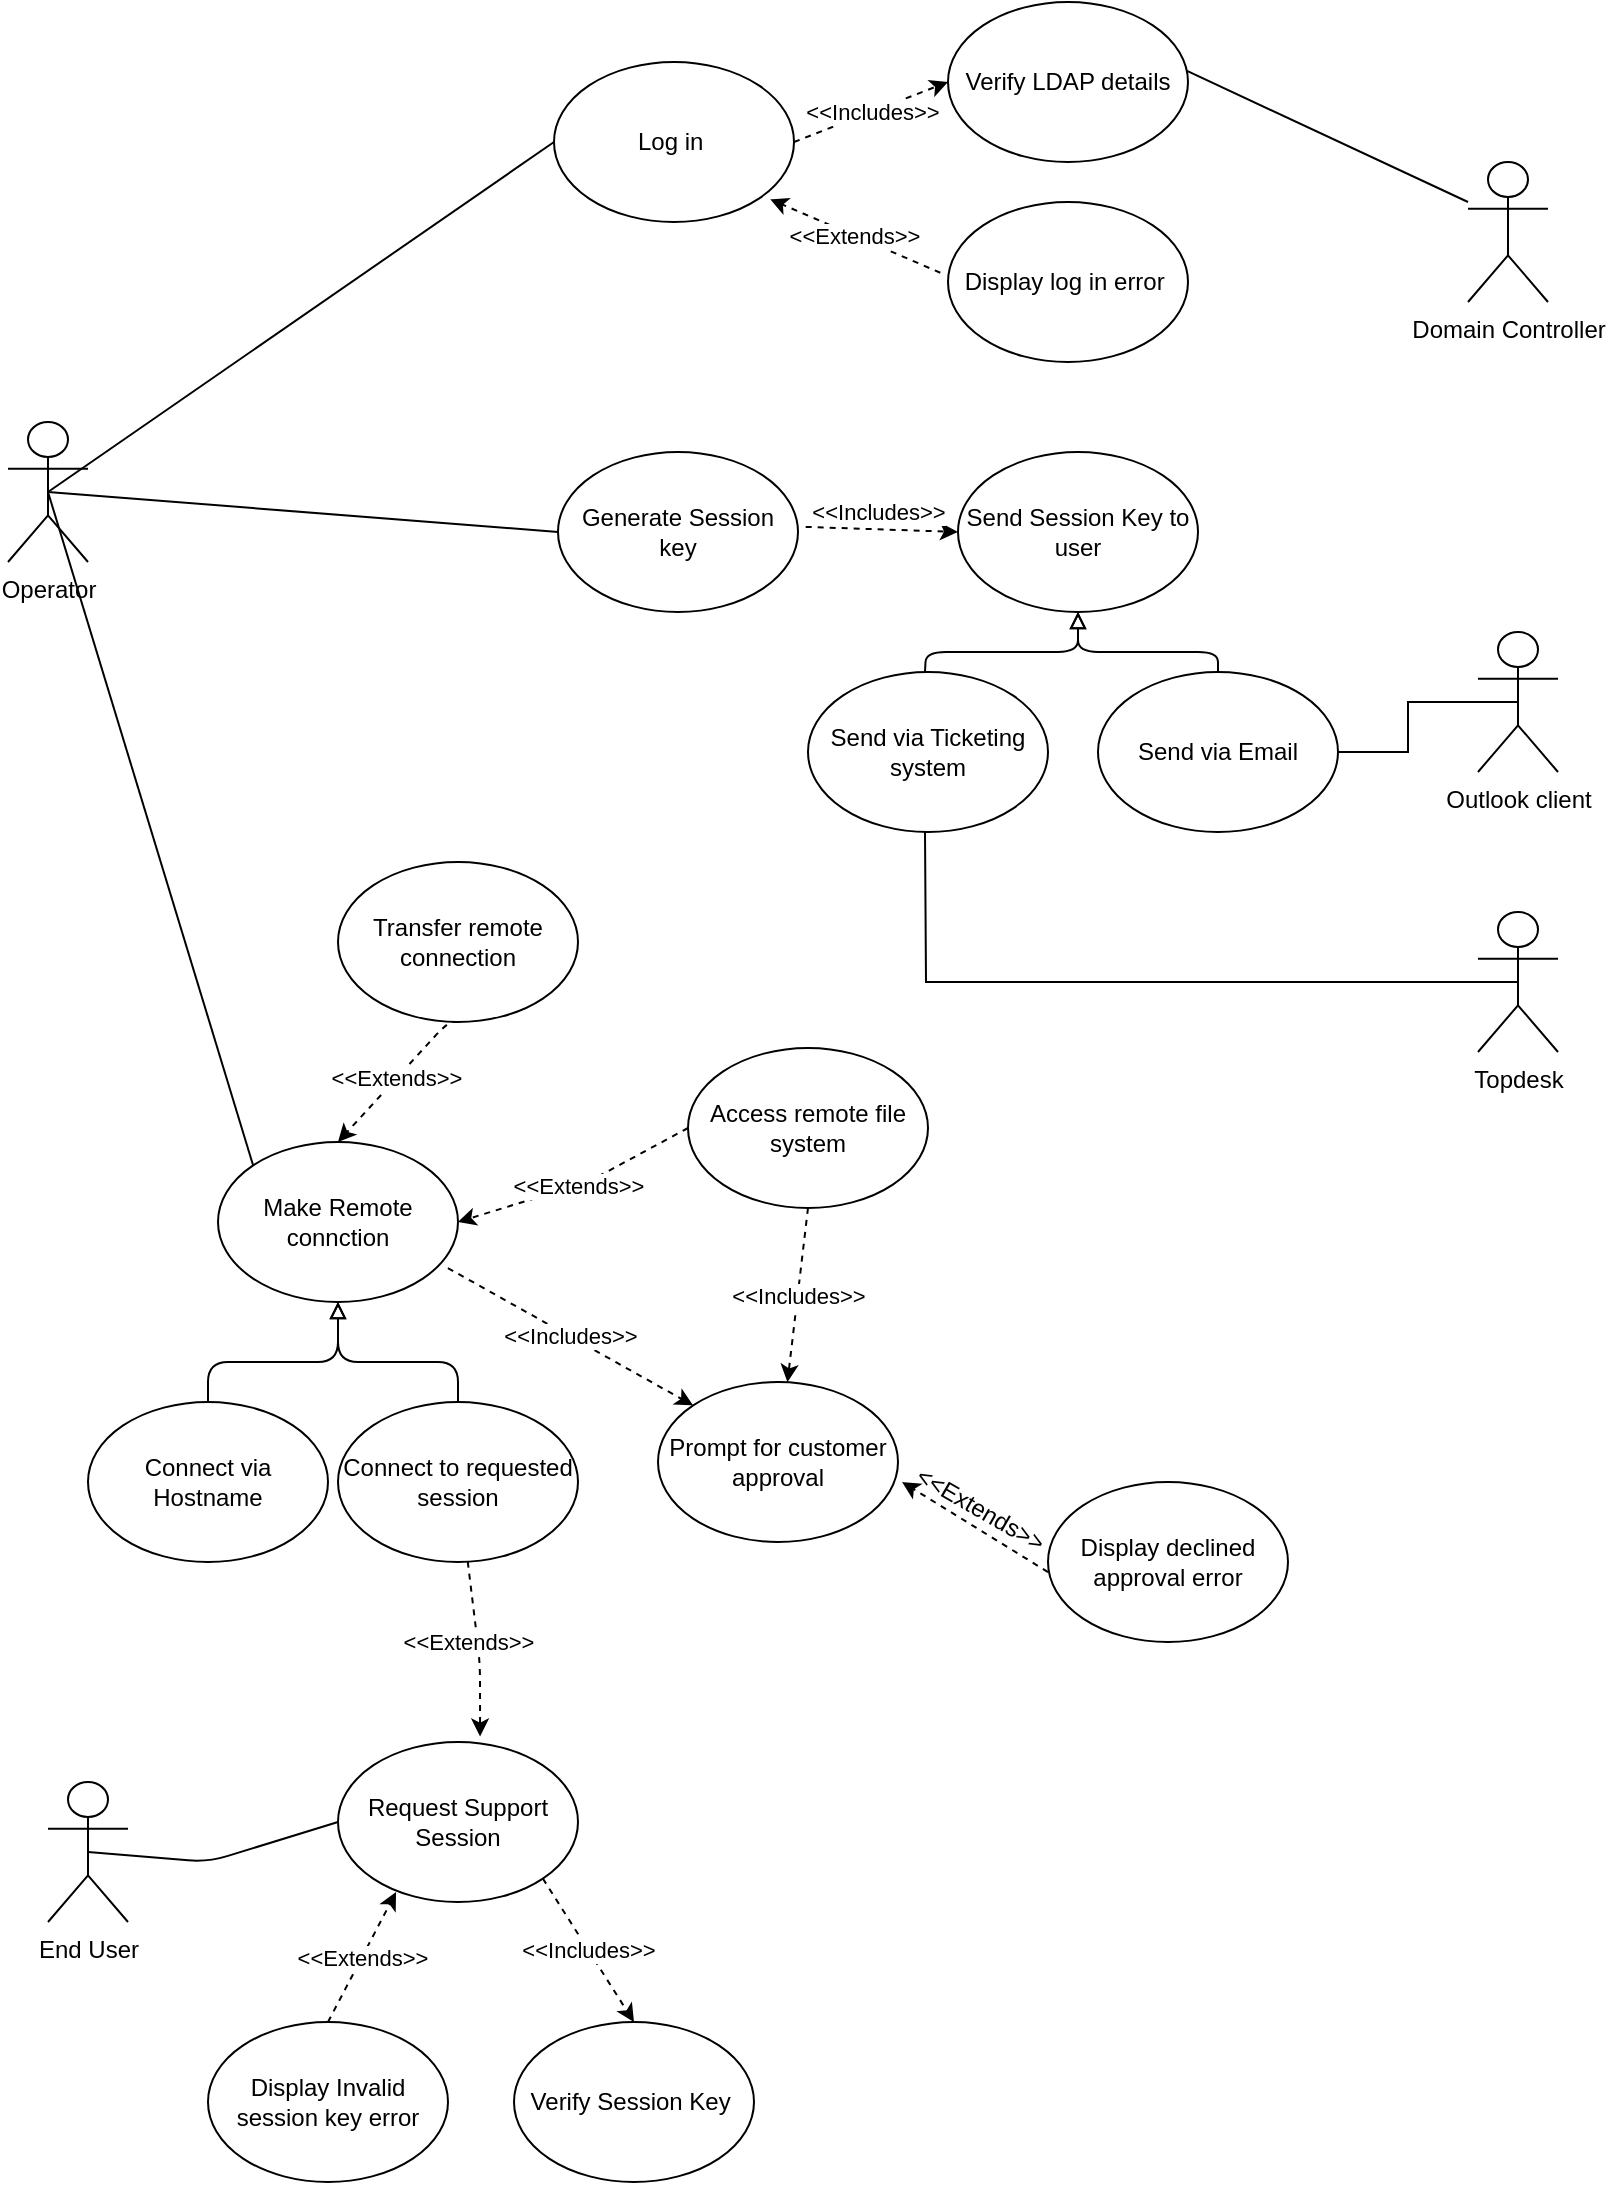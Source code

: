 <mxfile version="12.2.6" type="github" pages="1"><diagram id="7YM1VQAHrhUaZr28ooBR" name="Page-1"><mxGraphModel dx="983" dy="2269" grid="1" gridSize="10" guides="1" tooltips="1" connect="1" arrows="1" fold="1" page="1" pageScale="1" pageWidth="827" pageHeight="1169" math="0" shadow="0"><root><mxCell id="0"/><mxCell id="1" parent="0"/><mxCell id="QP17qAJzJCDweGxcluYt-1" value="Operator" style="shape=umlActor;verticalLabelPosition=bottom;labelBackgroundColor=#ffffff;verticalAlign=top;html=1;outlineConnect=0;" vertex="1" parent="1"><mxGeometry x="20" y="230" width="40" height="70" as="geometry"/></mxCell><mxCell id="QP17qAJzJCDweGxcluYt-2" value="End User" style="shape=umlActor;verticalLabelPosition=bottom;labelBackgroundColor=#ffffff;verticalAlign=top;html=1;outlineConnect=0;" vertex="1" parent="1"><mxGeometry x="40" y="910" width="40" height="70" as="geometry"/></mxCell><mxCell id="QP17qAJzJCDweGxcluYt-12" value="Generate Session key" style="ellipse;whiteSpace=wrap;html=1;" vertex="1" parent="1"><mxGeometry x="295" y="245" width="120" height="80" as="geometry"/></mxCell><mxCell id="QP17qAJzJCDweGxcluYt-13" value="Domain Controller" style="shape=umlActor;verticalLabelPosition=bottom;labelBackgroundColor=#ffffff;verticalAlign=top;html=1;outlineConnect=0;" vertex="1" parent="1"><mxGeometry x="750" y="100" width="40" height="70" as="geometry"/></mxCell><mxCell id="QP17qAJzJCDweGxcluYt-14" value="Log in&amp;nbsp;" style="ellipse;whiteSpace=wrap;html=1;" vertex="1" parent="1"><mxGeometry x="293" y="50" width="120" height="80" as="geometry"/></mxCell><mxCell id="QP17qAJzJCDweGxcluYt-15" value="Verify LDAP details" style="ellipse;whiteSpace=wrap;html=1;" vertex="1" parent="1"><mxGeometry x="490" y="20" width="120" height="80" as="geometry"/></mxCell><mxCell id="QP17qAJzJCDweGxcluYt-16" value="" style="endArrow=none;html=1;exitX=0.996;exitY=0.431;exitDx=0;exitDy=0;exitPerimeter=0;" edge="1" parent="1" source="QP17qAJzJCDweGxcluYt-15"><mxGeometry width="50" height="50" relative="1" as="geometry"><mxPoint x="700" y="175" as="sourcePoint"/><mxPoint x="750" y="120" as="targetPoint"/></mxGeometry></mxCell><mxCell id="QP17qAJzJCDweGxcluYt-22" value="&amp;lt;&amp;lt;Includes&amp;gt;&amp;gt;" style="endArrow=classic;html=1;entryX=0;entryY=0.5;entryDx=0;entryDy=0;dashed=1;" edge="1" parent="1" target="QP17qAJzJCDweGxcluYt-15"><mxGeometry width="50" height="50" relative="1" as="geometry"><mxPoint x="413" y="90" as="sourcePoint"/><mxPoint x="463" y="40" as="targetPoint"/></mxGeometry></mxCell><mxCell id="QP17qAJzJCDweGxcluYt-23" value="Display log in error&amp;nbsp;" style="ellipse;whiteSpace=wrap;html=1;" vertex="1" parent="1"><mxGeometry x="490" y="120" width="120" height="80" as="geometry"/></mxCell><mxCell id="QP17qAJzJCDweGxcluYt-24" value="&amp;lt;&amp;lt;Extends&amp;gt;&amp;gt;" style="endArrow=classic;html=1;dashed=1;exitX=-0.032;exitY=0.442;exitDx=0;exitDy=0;exitPerimeter=0;entryX=0.901;entryY=0.858;entryDx=0;entryDy=0;entryPerimeter=0;" edge="1" parent="1" source="QP17qAJzJCDweGxcluYt-23" target="QP17qAJzJCDweGxcluYt-14"><mxGeometry width="50" height="50" relative="1" as="geometry"><mxPoint x="413" y="226.5" as="sourcePoint"/><mxPoint x="463" y="176.5" as="targetPoint"/></mxGeometry></mxCell><mxCell id="QP17qAJzJCDweGxcluYt-48" value="" style="endArrow=none;html=1;entryX=0;entryY=0.5;entryDx=0;entryDy=0;exitX=0.5;exitY=0.5;exitDx=0;exitDy=0;exitPerimeter=0;" edge="1" parent="1" source="QP17qAJzJCDweGxcluYt-1" target="QP17qAJzJCDweGxcluYt-14"><mxGeometry width="50" height="50" relative="1" as="geometry"><mxPoint x="10" y="950" as="sourcePoint"/><mxPoint x="60" y="900" as="targetPoint"/></mxGeometry></mxCell><mxCell id="QP17qAJzJCDweGxcluYt-50" value="Send Session Key to user" style="ellipse;whiteSpace=wrap;html=1;" vertex="1" parent="1"><mxGeometry x="495" y="245" width="120" height="80" as="geometry"/></mxCell><mxCell id="QP17qAJzJCDweGxcluYt-51" value="Send via Email" style="ellipse;whiteSpace=wrap;html=1;" vertex="1" parent="1"><mxGeometry x="565" y="355" width="120" height="80" as="geometry"/></mxCell><mxCell id="QP17qAJzJCDweGxcluYt-52" value="Send via Ticketing system" style="ellipse;whiteSpace=wrap;html=1;" vertex="1" parent="1"><mxGeometry x="420" y="355" width="120" height="80" as="geometry"/></mxCell><mxCell id="QP17qAJzJCDweGxcluYt-54" value="" style="endArrow=block;html=1;exitX=0.5;exitY=0;exitDx=0;exitDy=0;endFill=0;" edge="1" parent="1"><mxGeometry width="50" height="50" relative="1" as="geometry"><mxPoint x="478.5" y="355.0" as="sourcePoint"/><mxPoint x="555" y="325" as="targetPoint"/><Array as="points"><mxPoint x="479" y="345"/><mxPoint x="505" y="345"/><mxPoint x="555" y="345"/></Array></mxGeometry></mxCell><mxCell id="QP17qAJzJCDweGxcluYt-55" value="" style="endArrow=block;html=1;exitX=0.5;exitY=0;exitDx=0;exitDy=0;entryX=0.5;entryY=1;entryDx=0;entryDy=0;endFill=0;" edge="1" parent="1" source="QP17qAJzJCDweGxcluYt-51" target="QP17qAJzJCDweGxcluYt-50"><mxGeometry width="50" height="50" relative="1" as="geometry"><mxPoint x="585" y="344.5" as="sourcePoint"/><mxPoint x="641.96" y="314.82" as="targetPoint"/><Array as="points"><mxPoint x="625" y="345"/><mxPoint x="555" y="345"/></Array></mxGeometry></mxCell><mxCell id="QP17qAJzJCDweGxcluYt-56" value="&amp;lt;&amp;lt;Includes&amp;gt;&amp;gt;" style="endArrow=classic;html=1;exitX=1.032;exitY=0.468;exitDx=0;exitDy=0;exitPerimeter=0;entryX=0;entryY=0.5;entryDx=0;entryDy=0;dashed=1;" edge="1" parent="1" source="QP17qAJzJCDweGxcluYt-12" target="QP17qAJzJCDweGxcluYt-50"><mxGeometry x="-0.058" y="9" width="50" height="50" relative="1" as="geometry"><mxPoint x="445" y="285" as="sourcePoint"/><mxPoint x="495" y="235" as="targetPoint"/><mxPoint as="offset"/></mxGeometry></mxCell><mxCell id="QP17qAJzJCDweGxcluYt-57" value="" style="endArrow=none;html=1;entryX=0;entryY=0.5;entryDx=0;entryDy=0;exitX=0.5;exitY=0.5;exitDx=0;exitDy=0;exitPerimeter=0;endFill=0;" edge="1" parent="1" source="QP17qAJzJCDweGxcluYt-1" target="QP17qAJzJCDweGxcluYt-12"><mxGeometry width="50" height="50" relative="1" as="geometry"><mxPoint x="45" y="-60" as="sourcePoint"/><mxPoint x="245" y="275" as="targetPoint"/></mxGeometry></mxCell><mxCell id="QP17qAJzJCDweGxcluYt-63" style="edgeStyle=orthogonalEdgeStyle;rounded=0;orthogonalLoop=1;jettySize=auto;html=1;exitX=0.5;exitY=0.5;exitDx=0;exitDy=0;exitPerimeter=0;endArrow=none;endFill=0;" edge="1" parent="1" source="QP17qAJzJCDweGxcluYt-59" target="QP17qAJzJCDweGxcluYt-51"><mxGeometry relative="1" as="geometry"/></mxCell><mxCell id="QP17qAJzJCDweGxcluYt-59" value="Outlook client" style="shape=umlActor;verticalLabelPosition=bottom;labelBackgroundColor=#ffffff;verticalAlign=top;html=1;outlineConnect=0;" vertex="1" parent="1"><mxGeometry x="755" y="335" width="40" height="70" as="geometry"/></mxCell><mxCell id="QP17qAJzJCDweGxcluYt-64" style="edgeStyle=orthogonalEdgeStyle;rounded=0;orthogonalLoop=1;jettySize=auto;html=1;exitX=0.5;exitY=0.5;exitDx=0;exitDy=0;exitPerimeter=0;endArrow=none;endFill=0;" edge="1" parent="1" source="QP17qAJzJCDweGxcluYt-61"><mxGeometry relative="1" as="geometry"><mxPoint x="478.5" y="435.0" as="targetPoint"/></mxGeometry></mxCell><mxCell id="QP17qAJzJCDweGxcluYt-61" value="Topdesk" style="shape=umlActor;verticalLabelPosition=bottom;labelBackgroundColor=#ffffff;verticalAlign=top;html=1;outlineConnect=0;" vertex="1" parent="1"><mxGeometry x="755" y="475" width="40" height="70" as="geometry"/></mxCell><mxCell id="QP17qAJzJCDweGxcluYt-66" value="Verify Session Key&amp;nbsp;" style="ellipse;whiteSpace=wrap;html=1;" vertex="1" parent="1"><mxGeometry x="273" y="1030" width="120" height="80" as="geometry"/></mxCell><mxCell id="QP17qAJzJCDweGxcluYt-67" value="Display Invalid session key error" style="ellipse;whiteSpace=wrap;html=1;" vertex="1" parent="1"><mxGeometry x="120" y="1030" width="120" height="80" as="geometry"/></mxCell><mxCell id="QP17qAJzJCDweGxcluYt-68" value="Make Remote connction" style="ellipse;whiteSpace=wrap;html=1;" vertex="1" parent="1"><mxGeometry x="125" y="590" width="120" height="80" as="geometry"/></mxCell><mxCell id="QP17qAJzJCDweGxcluYt-69" value="" style="endArrow=none;html=1;exitX=0.5;exitY=0.5;exitDx=0;exitDy=0;exitPerimeter=0;entryX=0;entryY=0;entryDx=0;entryDy=0;endFill=0;" edge="1" target="QP17qAJzJCDweGxcluYt-68" parent="1" source="QP17qAJzJCDweGxcluYt-1"><mxGeometry width="50" height="50" relative="1" as="geometry"><mxPoint x="125" y="610" as="sourcePoint"/><mxPoint x="180" y="490" as="targetPoint"/></mxGeometry></mxCell><mxCell id="QP17qAJzJCDweGxcluYt-70" value="Access remote file system" style="ellipse;whiteSpace=wrap;html=1;" vertex="1" parent="1"><mxGeometry x="360" y="543" width="120" height="80" as="geometry"/></mxCell><mxCell id="QP17qAJzJCDweGxcluYt-71" value="&amp;lt;&amp;lt;Extends&amp;gt;&amp;gt;" style="endArrow=classic;html=1;exitX=0.5;exitY=1;exitDx=0;exitDy=0;dashed=1;entryX=0.5;entryY=0;entryDx=0;entryDy=0;" edge="1" source="QP17qAJzJCDweGxcluYt-79" target="QP17qAJzJCDweGxcluYt-68" parent="1"><mxGeometry width="50" height="50" relative="1" as="geometry"><mxPoint x="483" y="755" as="sourcePoint"/><mxPoint x="480" y="620" as="targetPoint"/><Array as="points"><mxPoint x="240" y="530"/></Array></mxGeometry></mxCell><mxCell id="QP17qAJzJCDweGxcluYt-72" value="&amp;lt;&amp;lt;Extends&amp;gt;&amp;gt;" style="endArrow=classic;html=1;exitX=0;exitY=0.5;exitDx=0;exitDy=0;dashed=1;entryX=1;entryY=0.5;entryDx=0;entryDy=0;" edge="1" source="QP17qAJzJCDweGxcluYt-70" target="QP17qAJzJCDweGxcluYt-68" parent="1"><mxGeometry width="50" height="50" relative="1" as="geometry"><mxPoint x="543" y="745" as="sourcePoint"/><mxPoint x="490" y="650" as="targetPoint"/><Array as="points"><mxPoint x="310" y="610"/></Array></mxGeometry></mxCell><mxCell id="QP17qAJzJCDweGxcluYt-73" value="Prompt for customer approval" style="ellipse;whiteSpace=wrap;html=1;" vertex="1" parent="1"><mxGeometry x="345" y="710" width="120" height="80" as="geometry"/></mxCell><mxCell id="QP17qAJzJCDweGxcluYt-74" value="&amp;lt;&amp;lt;Includes&amp;gt;&amp;gt;" style="endArrow=classic;html=1;dashed=1;exitX=0.5;exitY=1;exitDx=0;exitDy=0;" edge="1" source="QP17qAJzJCDweGxcluYt-70" target="QP17qAJzJCDweGxcluYt-73" parent="1"><mxGeometry width="50" height="50" relative="1" as="geometry"><mxPoint x="570" y="825" as="sourcePoint"/><mxPoint x="580" y="885" as="targetPoint"/></mxGeometry></mxCell><mxCell id="QP17qAJzJCDweGxcluYt-75" value="&amp;lt;&amp;lt;Includes&amp;gt;&amp;gt;" style="endArrow=classic;html=1;dashed=1;exitX=0.958;exitY=0.788;exitDx=0;exitDy=0;exitPerimeter=0;entryX=0;entryY=0;entryDx=0;entryDy=0;" edge="1" source="QP17qAJzJCDweGxcluYt-68" target="QP17qAJzJCDweGxcluYt-73" parent="1"><mxGeometry width="50" height="50" relative="1" as="geometry"><mxPoint x="430" y="710" as="sourcePoint"/><mxPoint x="490" y="760" as="targetPoint"/><Array as="points"/></mxGeometry></mxCell><mxCell id="QP17qAJzJCDweGxcluYt-76" value="" style="endArrow=classic;html=1;dashed=1;exitX=0;exitY=0.563;exitDx=0;exitDy=0;exitPerimeter=0;entryX=1.017;entryY=0.625;entryDx=0;entryDy=0;entryPerimeter=0;" edge="1" parent="1" source="QP17qAJzJCDweGxcluYt-78" target="QP17qAJzJCDweGxcluYt-73"><mxGeometry width="50" height="50" relative="1" as="geometry"><mxPoint x="624.5" y="861.0" as="sourcePoint"/><mxPoint x="529.926" y="829.284" as="targetPoint"/></mxGeometry></mxCell><mxCell id="QP17qAJzJCDweGxcluYt-77" value="&amp;lt;&amp;lt;Extends&amp;gt;&amp;gt;" style="text;html=1;resizable=0;points=[];autosize=1;align=left;verticalAlign=top;spacingTop=-4;rotation=30;direction=south;" vertex="1" parent="1"><mxGeometry x="455" y="745" width="20" height="90" as="geometry"/></mxCell><mxCell id="QP17qAJzJCDweGxcluYt-78" value="Display declined approval error" style="ellipse;whiteSpace=wrap;html=1;" vertex="1" parent="1"><mxGeometry x="540" y="760" width="120" height="80" as="geometry"/></mxCell><mxCell id="QP17qAJzJCDweGxcluYt-79" value="Transfer remote connection" style="ellipse;whiteSpace=wrap;html=1;" vertex="1" parent="1"><mxGeometry x="185" y="450" width="120" height="80" as="geometry"/></mxCell><mxCell id="QP17qAJzJCDweGxcluYt-84" value="" style="endArrow=none;html=1;entryX=0;entryY=0.5;entryDx=0;entryDy=0;exitX=0.5;exitY=0.5;exitDx=0;exitDy=0;exitPerimeter=0;endFill=0;" edge="1" parent="1" source="QP17qAJzJCDweGxcluYt-2" target="QP17qAJzJCDweGxcluYt-58"><mxGeometry width="50" height="50" relative="1" as="geometry"><mxPoint x="80" y="940" as="sourcePoint"/><mxPoint x="70" y="980" as="targetPoint"/><Array as="points"><mxPoint x="120" y="950"/></Array></mxGeometry></mxCell><mxCell id="QP17qAJzJCDweGxcluYt-85" value="&amp;lt;&amp;lt;Extends&amp;gt;&amp;gt;" style="endArrow=classic;html=1;dashed=1;entryX=0.592;entryY=-0.034;entryDx=0;entryDy=0;entryPerimeter=0;" edge="1" parent="1" source="QP17qAJzJCDweGxcluYt-90" target="QP17qAJzJCDweGxcluYt-58"><mxGeometry x="0.151" y="-12" width="50" height="50" relative="1" as="geometry"><mxPoint x="280" y="870" as="sourcePoint"/><mxPoint x="370" y="680" as="targetPoint"/><Array as="points"><mxPoint x="256" y="850"/></Array><mxPoint x="6" y="-10" as="offset"/></mxGeometry></mxCell><mxCell id="QP17qAJzJCDweGxcluYt-58" value="Request Support Session" style="ellipse;whiteSpace=wrap;html=1;" vertex="1" parent="1"><mxGeometry x="185" y="890" width="120" height="80" as="geometry"/></mxCell><mxCell id="QP17qAJzJCDweGxcluYt-87" value="&amp;lt;&amp;lt;Extends&amp;gt;&amp;gt;" style="endArrow=classic;html=1;exitX=0.5;exitY=0;exitDx=0;exitDy=0;entryX=0.242;entryY=0.938;entryDx=0;entryDy=0;entryPerimeter=0;dashed=1;" edge="1" parent="1" source="QP17qAJzJCDweGxcluYt-67" target="QP17qAJzJCDweGxcluYt-58"><mxGeometry width="50" height="50" relative="1" as="geometry"><mxPoint x="210" y="1085" as="sourcePoint"/><mxPoint x="220" y="1020" as="targetPoint"/></mxGeometry></mxCell><mxCell id="QP17qAJzJCDweGxcluYt-88" value="&amp;lt;&amp;lt;Includes&amp;gt;&amp;gt;" style="endArrow=classic;html=1;exitX=1;exitY=1;exitDx=0;exitDy=0;entryX=0.5;entryY=0;entryDx=0;entryDy=0;dashed=1;" edge="1" parent="1" source="QP17qAJzJCDweGxcluYt-58" target="QP17qAJzJCDweGxcluYt-66"><mxGeometry width="50" height="50" relative="1" as="geometry"><mxPoint x="273" y="1050" as="sourcePoint"/><mxPoint x="323" y="1000" as="targetPoint"/></mxGeometry></mxCell><mxCell id="QP17qAJzJCDweGxcluYt-90" value="Connect to requested session" style="ellipse;whiteSpace=wrap;html=1;" vertex="1" parent="1"><mxGeometry x="185" y="720" width="120" height="80" as="geometry"/></mxCell><mxCell id="QP17qAJzJCDweGxcluYt-91" value="Connect via Hostname" style="ellipse;whiteSpace=wrap;html=1;" vertex="1" parent="1"><mxGeometry x="60" y="720" width="120" height="80" as="geometry"/></mxCell><mxCell id="QP17qAJzJCDweGxcluYt-96" value="" style="edgeStyle=elbowEdgeStyle;elbow=vertical;endArrow=block;html=1;entryX=0.5;entryY=1;entryDx=0;entryDy=0;exitX=0.5;exitY=0;exitDx=0;exitDy=0;endFill=0;" edge="1" parent="1" source="QP17qAJzJCDweGxcluYt-91" target="QP17qAJzJCDweGxcluYt-68"><mxGeometry width="50" height="50" relative="1" as="geometry"><mxPoint x="100" y="835" as="sourcePoint"/><mxPoint x="150" y="785" as="targetPoint"/><Array as="points"><mxPoint x="200" y="700"/><mxPoint x="150" y="750"/></Array></mxGeometry></mxCell><mxCell id="QP17qAJzJCDweGxcluYt-97" value="" style="edgeStyle=elbowEdgeStyle;elbow=vertical;endArrow=block;html=1;exitX=0.5;exitY=0;exitDx=0;exitDy=0;entryX=0.5;entryY=1;entryDx=0;entryDy=0;endFill=0;" edge="1" parent="1" source="QP17qAJzJCDweGxcluYt-90" target="QP17qAJzJCDweGxcluYt-68"><mxGeometry width="50" height="50" relative="1" as="geometry"><mxPoint x="110" y="845" as="sourcePoint"/><mxPoint x="180" y="740" as="targetPoint"/><Array as="points"><mxPoint x="240" y="700"/><mxPoint x="210" y="750"/></Array></mxGeometry></mxCell></root></mxGraphModel></diagram></mxfile>